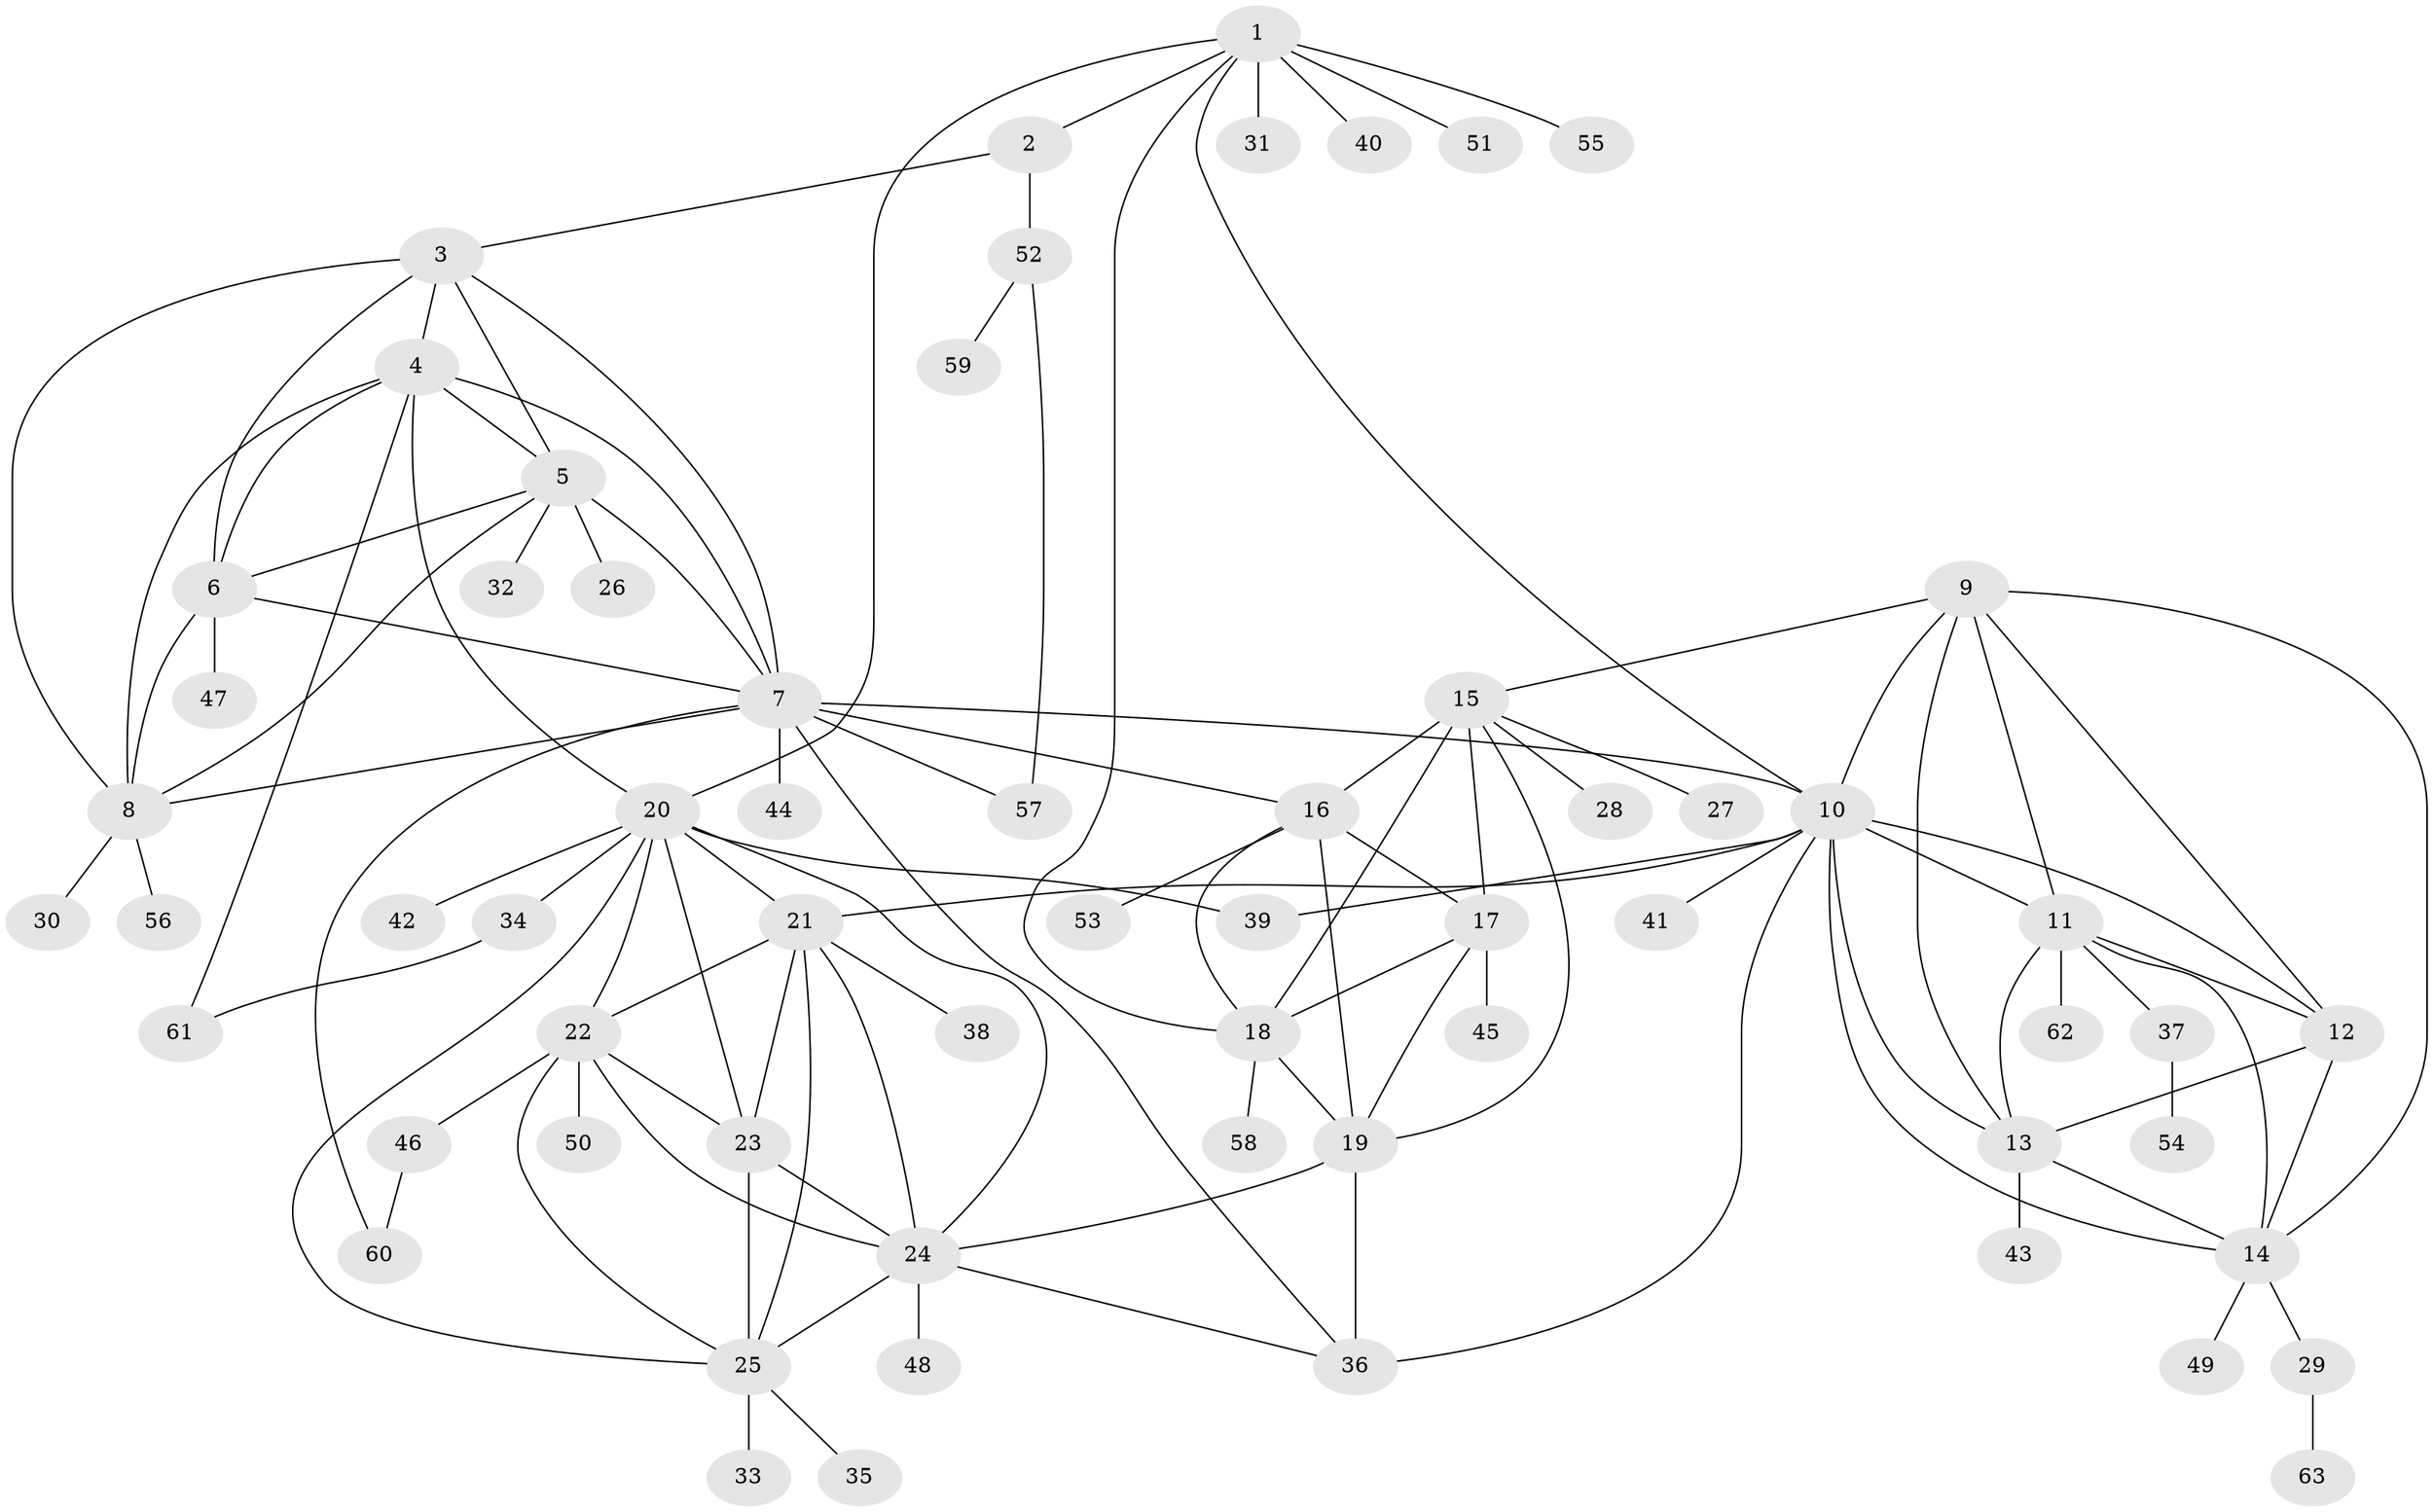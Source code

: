 // original degree distribution, {9: 0.023809523809523808, 7: 0.03968253968253968, 8: 0.07936507936507936, 10: 0.015873015873015872, 5: 0.023809523809523808, 11: 0.023809523809523808, 12: 0.023809523809523808, 6: 0.007936507936507936, 1: 0.5952380952380952, 2: 0.11904761904761904, 3: 0.03968253968253968, 4: 0.007936507936507936}
// Generated by graph-tools (version 1.1) at 2025/37/03/09/25 02:37:36]
// undirected, 63 vertices, 111 edges
graph export_dot {
graph [start="1"]
  node [color=gray90,style=filled];
  1;
  2;
  3;
  4;
  5;
  6;
  7;
  8;
  9;
  10;
  11;
  12;
  13;
  14;
  15;
  16;
  17;
  18;
  19;
  20;
  21;
  22;
  23;
  24;
  25;
  26;
  27;
  28;
  29;
  30;
  31;
  32;
  33;
  34;
  35;
  36;
  37;
  38;
  39;
  40;
  41;
  42;
  43;
  44;
  45;
  46;
  47;
  48;
  49;
  50;
  51;
  52;
  53;
  54;
  55;
  56;
  57;
  58;
  59;
  60;
  61;
  62;
  63;
  1 -- 2 [weight=5.0];
  1 -- 10 [weight=1.0];
  1 -- 18 [weight=1.0];
  1 -- 20 [weight=1.0];
  1 -- 31 [weight=1.0];
  1 -- 40 [weight=4.0];
  1 -- 51 [weight=3.0];
  1 -- 55 [weight=1.0];
  2 -- 3 [weight=1.0];
  2 -- 52 [weight=1.0];
  3 -- 4 [weight=1.0];
  3 -- 5 [weight=1.0];
  3 -- 6 [weight=1.0];
  3 -- 7 [weight=1.0];
  3 -- 8 [weight=1.0];
  4 -- 5 [weight=1.0];
  4 -- 6 [weight=1.0];
  4 -- 7 [weight=1.0];
  4 -- 8 [weight=1.0];
  4 -- 20 [weight=1.0];
  4 -- 61 [weight=1.0];
  5 -- 6 [weight=1.0];
  5 -- 7 [weight=1.0];
  5 -- 8 [weight=1.0];
  5 -- 26 [weight=4.0];
  5 -- 32 [weight=1.0];
  6 -- 7 [weight=1.0];
  6 -- 8 [weight=1.0];
  6 -- 47 [weight=1.0];
  7 -- 8 [weight=1.0];
  7 -- 10 [weight=1.0];
  7 -- 16 [weight=1.0];
  7 -- 36 [weight=1.0];
  7 -- 44 [weight=1.0];
  7 -- 57 [weight=1.0];
  7 -- 60 [weight=1.0];
  8 -- 30 [weight=1.0];
  8 -- 56 [weight=1.0];
  9 -- 10 [weight=1.0];
  9 -- 11 [weight=1.0];
  9 -- 12 [weight=1.0];
  9 -- 13 [weight=1.0];
  9 -- 14 [weight=1.0];
  9 -- 15 [weight=1.0];
  10 -- 11 [weight=1.0];
  10 -- 12 [weight=1.0];
  10 -- 13 [weight=1.0];
  10 -- 14 [weight=1.0];
  10 -- 21 [weight=1.0];
  10 -- 36 [weight=1.0];
  10 -- 39 [weight=1.0];
  10 -- 41 [weight=1.0];
  11 -- 12 [weight=1.0];
  11 -- 13 [weight=1.0];
  11 -- 14 [weight=1.0];
  11 -- 37 [weight=1.0];
  11 -- 62 [weight=1.0];
  12 -- 13 [weight=2.0];
  12 -- 14 [weight=1.0];
  13 -- 14 [weight=1.0];
  13 -- 43 [weight=1.0];
  14 -- 29 [weight=1.0];
  14 -- 49 [weight=1.0];
  15 -- 16 [weight=2.0];
  15 -- 17 [weight=2.0];
  15 -- 18 [weight=2.0];
  15 -- 19 [weight=2.0];
  15 -- 27 [weight=1.0];
  15 -- 28 [weight=2.0];
  16 -- 17 [weight=1.0];
  16 -- 18 [weight=1.0];
  16 -- 19 [weight=1.0];
  16 -- 53 [weight=1.0];
  17 -- 18 [weight=1.0];
  17 -- 19 [weight=1.0];
  17 -- 45 [weight=1.0];
  18 -- 19 [weight=1.0];
  18 -- 58 [weight=1.0];
  19 -- 24 [weight=1.0];
  19 -- 36 [weight=4.0];
  20 -- 21 [weight=1.0];
  20 -- 22 [weight=1.0];
  20 -- 23 [weight=1.0];
  20 -- 24 [weight=1.0];
  20 -- 25 [weight=1.0];
  20 -- 34 [weight=2.0];
  20 -- 39 [weight=1.0];
  20 -- 42 [weight=1.0];
  21 -- 22 [weight=1.0];
  21 -- 23 [weight=1.0];
  21 -- 24 [weight=1.0];
  21 -- 25 [weight=1.0];
  21 -- 38 [weight=1.0];
  22 -- 23 [weight=1.0];
  22 -- 24 [weight=1.0];
  22 -- 25 [weight=1.0];
  22 -- 46 [weight=3.0];
  22 -- 50 [weight=1.0];
  23 -- 24 [weight=1.0];
  23 -- 25 [weight=1.0];
  24 -- 25 [weight=1.0];
  24 -- 36 [weight=1.0];
  24 -- 48 [weight=3.0];
  25 -- 33 [weight=2.0];
  25 -- 35 [weight=1.0];
  29 -- 63 [weight=1.0];
  34 -- 61 [weight=1.0];
  37 -- 54 [weight=1.0];
  46 -- 60 [weight=1.0];
  52 -- 57 [weight=1.0];
  52 -- 59 [weight=1.0];
}
